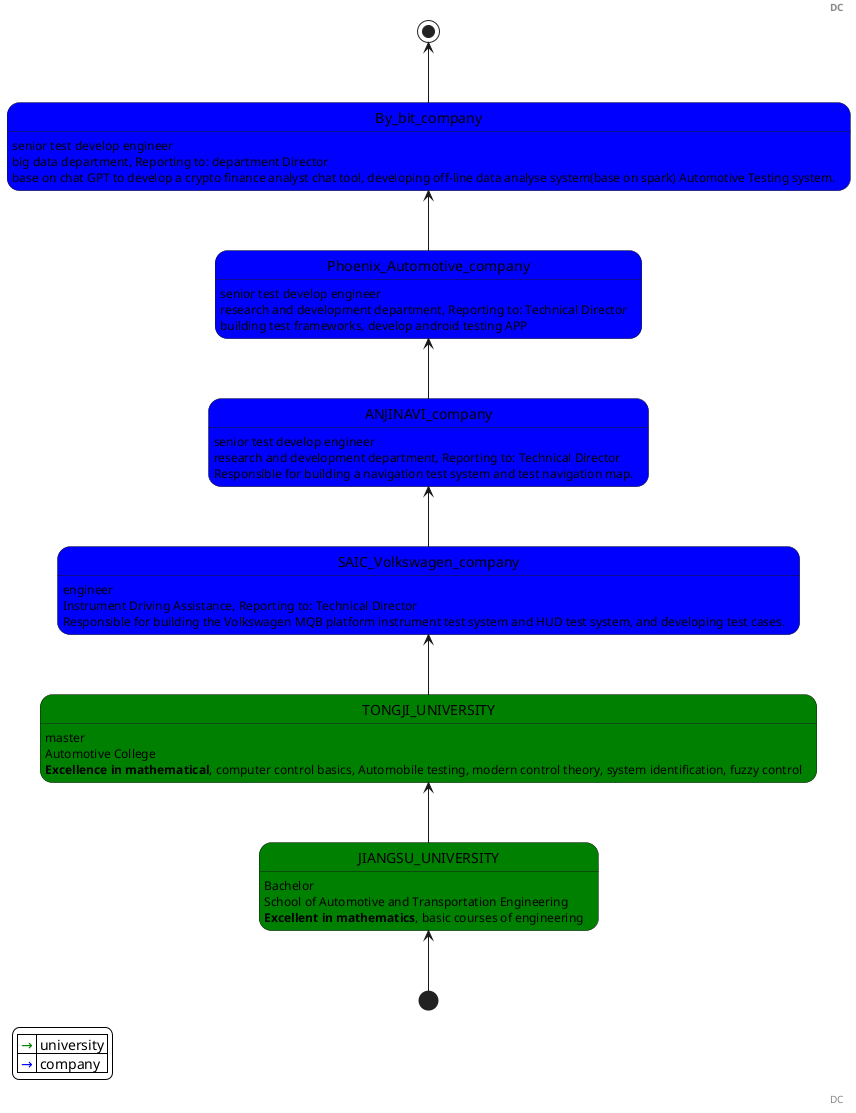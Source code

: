 @startuml

'!include https://raw.githubusercontent.com/patrik-csak/one-dark-plantuml-theme/v1.0.1/theme.puml
'skinparam backgroundcolor transparent
skinparam FontColor #black:white
skinparam backgroundColor #lightgray:darkslategray
skinparam handwritten false


hide empty description

[*] -up-> JIANGSU_UNIVERSITY                                #green
JIANGSU_UNIVERSITY         -up-> TONGJI_UNIVERSITY          #green
TONGJI_UNIVERSITY          -up-> SAIC_Volkswagen_company    #blue
SAIC_Volkswagen_company    -up-> ANJINAVI_company           #blue
ANJINAVI_company           -up-> Phoenix_Automotive_company #blue
Phoenix_Automotive_company -up-> By_bit_company             #blue
By_bit_company             -up-> [*]

JIANGSU_UNIVERSITY         : Bachelor
JIANGSU_UNIVERSITY         : School of Automotive and Transportation Engineering
JIANGSU_UNIVERSITY         : **Excellent in mathematics**, basic courses of engineering

TONGJI_UNIVERSITY          : master
TONGJI_UNIVERSITY          : Automotive College
TONGJI_UNIVERSITY          : **Excellence in mathematical**, computer control basics, Automobile testing, modern control theory, system identification, fuzzy control

SAIC_Volkswagen_company    : engineer
SAIC_Volkswagen_company    : Instrument Driving Assistance, Reporting to: Technical Director
SAIC_Volkswagen_company    : Responsible for building the Volkswagen MQB platform instrument test system and HUD test system, and developing test cases.  

ANJINAVI_company           : senior test develop engineer
ANJINAVI_company           : research and development department, Reporting to: Technical Director
ANJINAVI_company           : Responsible for building a navigation test system and test navigation map.  

Phoenix_Automotive_company : senior test develop engineer
Phoenix_Automotive_company : research and development department, Reporting to: Technical Director
Phoenix_Automotive_company : building test frameworks, develop android testing APP

By_bit_company             : senior test develop engineer
By_bit_company             : big data department, Reporting to: department Director
By_bit_company             : base on chat GPT to develop a crypto finance analyst chat tool, developing off-line data analyse system(base on spark) Automotive Testing system.

right header
**DC**
endheader
legend bottom left
| <color:green>→</color> | university |
| <color:blue>→</color> | company |
endlegend
right footer DC
@enduml
